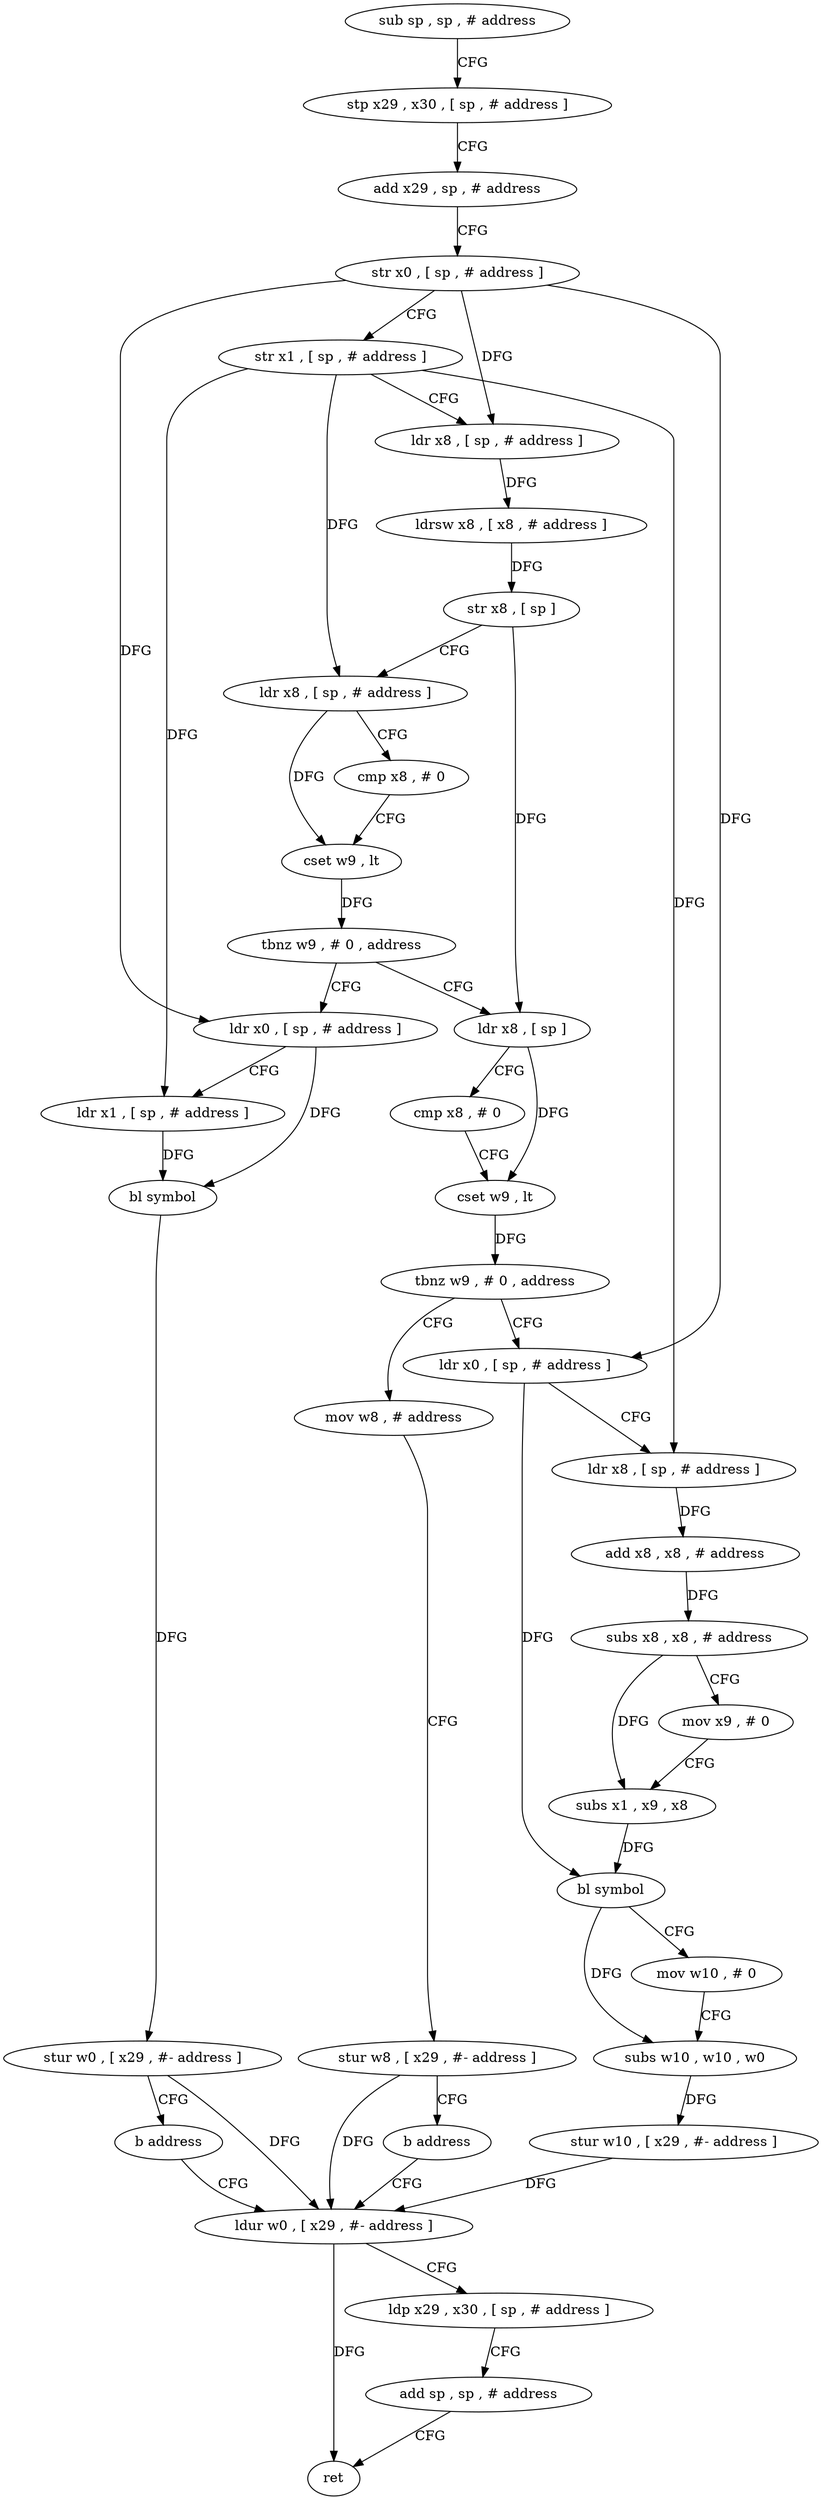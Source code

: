 digraph "func" {
"4244932" [label = "sub sp , sp , # address" ]
"4244936" [label = "stp x29 , x30 , [ sp , # address ]" ]
"4244940" [label = "add x29 , sp , # address" ]
"4244944" [label = "str x0 , [ sp , # address ]" ]
"4244948" [label = "str x1 , [ sp , # address ]" ]
"4244952" [label = "ldr x8 , [ sp , # address ]" ]
"4244956" [label = "ldrsw x8 , [ x8 , # address ]" ]
"4244960" [label = "str x8 , [ sp ]" ]
"4244964" [label = "ldr x8 , [ sp , # address ]" ]
"4244968" [label = "cmp x8 , # 0" ]
"4244972" [label = "cset w9 , lt" ]
"4244976" [label = "tbnz w9 , # 0 , address" ]
"4245000" [label = "ldr x8 , [ sp ]" ]
"4244980" [label = "ldr x0 , [ sp , # address ]" ]
"4245004" [label = "cmp x8 , # 0" ]
"4245008" [label = "cset w9 , lt" ]
"4245012" [label = "tbnz w9 , # 0 , address" ]
"4245028" [label = "ldr x0 , [ sp , # address ]" ]
"4245016" [label = "mov w8 , # address" ]
"4244984" [label = "ldr x1 , [ sp , # address ]" ]
"4244988" [label = "bl symbol" ]
"4244992" [label = "stur w0 , [ x29 , #- address ]" ]
"4244996" [label = "b address" ]
"4245068" [label = "ldur w0 , [ x29 , #- address ]" ]
"4245032" [label = "ldr x8 , [ sp , # address ]" ]
"4245036" [label = "add x8 , x8 , # address" ]
"4245040" [label = "subs x8 , x8 , # address" ]
"4245044" [label = "mov x9 , # 0" ]
"4245048" [label = "subs x1 , x9 , x8" ]
"4245052" [label = "bl symbol" ]
"4245056" [label = "mov w10 , # 0" ]
"4245060" [label = "subs w10 , w10 , w0" ]
"4245064" [label = "stur w10 , [ x29 , #- address ]" ]
"4245020" [label = "stur w8 , [ x29 , #- address ]" ]
"4245024" [label = "b address" ]
"4245072" [label = "ldp x29 , x30 , [ sp , # address ]" ]
"4245076" [label = "add sp , sp , # address" ]
"4245080" [label = "ret" ]
"4244932" -> "4244936" [ label = "CFG" ]
"4244936" -> "4244940" [ label = "CFG" ]
"4244940" -> "4244944" [ label = "CFG" ]
"4244944" -> "4244948" [ label = "CFG" ]
"4244944" -> "4244952" [ label = "DFG" ]
"4244944" -> "4244980" [ label = "DFG" ]
"4244944" -> "4245028" [ label = "DFG" ]
"4244948" -> "4244952" [ label = "CFG" ]
"4244948" -> "4244964" [ label = "DFG" ]
"4244948" -> "4244984" [ label = "DFG" ]
"4244948" -> "4245032" [ label = "DFG" ]
"4244952" -> "4244956" [ label = "DFG" ]
"4244956" -> "4244960" [ label = "DFG" ]
"4244960" -> "4244964" [ label = "CFG" ]
"4244960" -> "4245000" [ label = "DFG" ]
"4244964" -> "4244968" [ label = "CFG" ]
"4244964" -> "4244972" [ label = "DFG" ]
"4244968" -> "4244972" [ label = "CFG" ]
"4244972" -> "4244976" [ label = "DFG" ]
"4244976" -> "4245000" [ label = "CFG" ]
"4244976" -> "4244980" [ label = "CFG" ]
"4245000" -> "4245004" [ label = "CFG" ]
"4245000" -> "4245008" [ label = "DFG" ]
"4244980" -> "4244984" [ label = "CFG" ]
"4244980" -> "4244988" [ label = "DFG" ]
"4245004" -> "4245008" [ label = "CFG" ]
"4245008" -> "4245012" [ label = "DFG" ]
"4245012" -> "4245028" [ label = "CFG" ]
"4245012" -> "4245016" [ label = "CFG" ]
"4245028" -> "4245032" [ label = "CFG" ]
"4245028" -> "4245052" [ label = "DFG" ]
"4245016" -> "4245020" [ label = "CFG" ]
"4244984" -> "4244988" [ label = "DFG" ]
"4244988" -> "4244992" [ label = "DFG" ]
"4244992" -> "4244996" [ label = "CFG" ]
"4244992" -> "4245068" [ label = "DFG" ]
"4244996" -> "4245068" [ label = "CFG" ]
"4245068" -> "4245072" [ label = "CFG" ]
"4245068" -> "4245080" [ label = "DFG" ]
"4245032" -> "4245036" [ label = "DFG" ]
"4245036" -> "4245040" [ label = "DFG" ]
"4245040" -> "4245044" [ label = "CFG" ]
"4245040" -> "4245048" [ label = "DFG" ]
"4245044" -> "4245048" [ label = "CFG" ]
"4245048" -> "4245052" [ label = "DFG" ]
"4245052" -> "4245056" [ label = "CFG" ]
"4245052" -> "4245060" [ label = "DFG" ]
"4245056" -> "4245060" [ label = "CFG" ]
"4245060" -> "4245064" [ label = "DFG" ]
"4245064" -> "4245068" [ label = "DFG" ]
"4245020" -> "4245024" [ label = "CFG" ]
"4245020" -> "4245068" [ label = "DFG" ]
"4245024" -> "4245068" [ label = "CFG" ]
"4245072" -> "4245076" [ label = "CFG" ]
"4245076" -> "4245080" [ label = "CFG" ]
}
